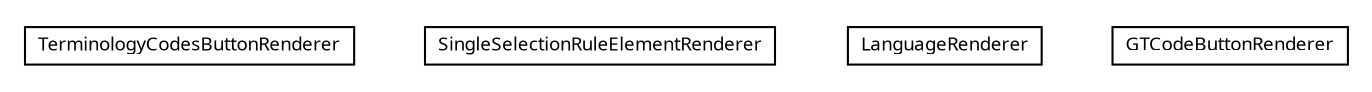 #!/usr/local/bin/dot
#
# Class diagram 
# Generated by UMLGraph version R5_6 (http://www.umlgraph.org/)
#

digraph G {
	edge [fontname="Trebuchet MS",fontsize=10,labelfontname="Trebuchet MS",labelfontsize=10];
	node [fontname="Trebuchet MS",fontsize=10,shape=plaintext];
	nodesep=0.25;
	ranksep=0.5;
	// se.cambio.cds.gdl.editor.view.renderers.TerminologyCodesButtonRenderer
	c66455 [label=<<table title="se.cambio.cds.gdl.editor.view.renderers.TerminologyCodesButtonRenderer" border="0" cellborder="1" cellspacing="0" cellpadding="2" port="p" href="./TerminologyCodesButtonRenderer.html">
		<tr><td><table border="0" cellspacing="0" cellpadding="1">
<tr><td align="center" balign="center"><font face="Trebuchet MS"> TerminologyCodesButtonRenderer </font></td></tr>
		</table></td></tr>
		</table>>, URL="./TerminologyCodesButtonRenderer.html", fontname="Trebuchet MS", fontcolor="black", fontsize=9.0];
	// se.cambio.cds.gdl.editor.view.renderers.SingleSelectionRuleElementRenderer
	c66456 [label=<<table title="se.cambio.cds.gdl.editor.view.renderers.SingleSelectionRuleElementRenderer" border="0" cellborder="1" cellspacing="0" cellpadding="2" port="p" href="./SingleSelectionRuleElementRenderer.html">
		<tr><td><table border="0" cellspacing="0" cellpadding="1">
<tr><td align="center" balign="center"><font face="Trebuchet MS"> SingleSelectionRuleElementRenderer </font></td></tr>
		</table></td></tr>
		</table>>, URL="./SingleSelectionRuleElementRenderer.html", fontname="Trebuchet MS", fontcolor="black", fontsize=9.0];
	// se.cambio.cds.gdl.editor.view.renderers.LanguageRenderer
	c66457 [label=<<table title="se.cambio.cds.gdl.editor.view.renderers.LanguageRenderer" border="0" cellborder="1" cellspacing="0" cellpadding="2" port="p" href="./LanguageRenderer.html">
		<tr><td><table border="0" cellspacing="0" cellpadding="1">
<tr><td align="center" balign="center"><font face="Trebuchet MS"> LanguageRenderer </font></td></tr>
		</table></td></tr>
		</table>>, URL="./LanguageRenderer.html", fontname="Trebuchet MS", fontcolor="black", fontsize=9.0];
	// se.cambio.cds.gdl.editor.view.renderers.GTCodeButtonRenderer
	c66458 [label=<<table title="se.cambio.cds.gdl.editor.view.renderers.GTCodeButtonRenderer" border="0" cellborder="1" cellspacing="0" cellpadding="2" port="p" href="./GTCodeButtonRenderer.html">
		<tr><td><table border="0" cellspacing="0" cellpadding="1">
<tr><td align="center" balign="center"><font face="Trebuchet MS"> GTCodeButtonRenderer </font></td></tr>
		</table></td></tr>
		</table>>, URL="./GTCodeButtonRenderer.html", fontname="Trebuchet MS", fontcolor="black", fontsize=9.0];
}

